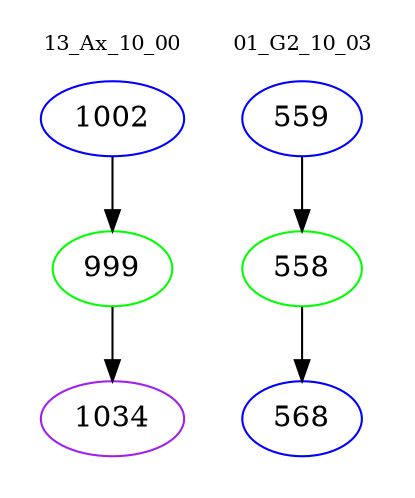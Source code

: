 digraph{
subgraph cluster_0 {
color = white
label = "13_Ax_10_00";
fontsize=10;
T0_1002 [label="1002", color="blue"]
T0_1002 -> T0_999 [color="black"]
T0_999 [label="999", color="green"]
T0_999 -> T0_1034 [color="black"]
T0_1034 [label="1034", color="purple"]
}
subgraph cluster_1 {
color = white
label = "01_G2_10_03";
fontsize=10;
T1_559 [label="559", color="blue"]
T1_559 -> T1_558 [color="black"]
T1_558 [label="558", color="green"]
T1_558 -> T1_568 [color="black"]
T1_568 [label="568", color="blue"]
}
}
